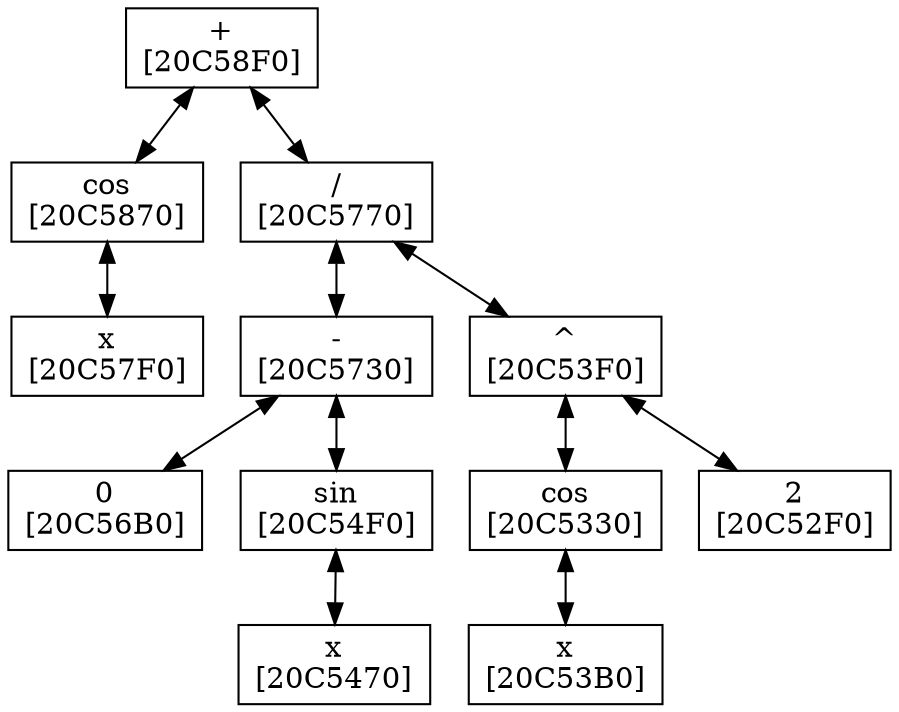 digraph Tree
{
	node[shape = polygon]; edge[dir=both];
	"+
[20C58F0]"->"cos
[20C5870]"
	"cos
[20C5870]"->"x
[20C57F0]"
	"+
[20C58F0]"->"/
[20C5770]"
	"/
[20C5770]"->"-
[20C5730]"
	"-
[20C5730]"->"0
[20C56B0]"
	"-
[20C5730]"->"sin
[20C54F0]"
	"sin
[20C54F0]"->"x
[20C5470]"
	"/
[20C5770]"->"^
[20C53F0]"
	"^
[20C53F0]"->"cos
[20C5330]"
	"cos
[20C5330]"->"x
[20C53B0]"
	"^
[20C53F0]"->"2
[20C52F0]"
}